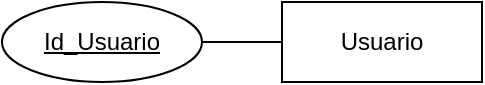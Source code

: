<mxfile version="21.0.10" type="github">
  <diagram name="Página-1" id="-Bqypn-yTzlBrPv7YEvt">
    <mxGraphModel dx="794" dy="726" grid="1" gridSize="10" guides="1" tooltips="1" connect="1" arrows="1" fold="1" page="1" pageScale="1" pageWidth="850" pageHeight="1100" math="0" shadow="0">
      <root>
        <mxCell id="0" />
        <mxCell id="1" parent="0" />
        <mxCell id="xiyUwlTDGwAMTmAbaCnF-1" value="Usuario" style="whiteSpace=wrap;html=1;align=center;" vertex="1" parent="1">
          <mxGeometry x="180" y="200" width="100" height="40" as="geometry" />
        </mxCell>
        <mxCell id="xiyUwlTDGwAMTmAbaCnF-4" style="edgeStyle=orthogonalEdgeStyle;rounded=0;orthogonalLoop=1;jettySize=auto;html=1;entryX=0;entryY=0.5;entryDx=0;entryDy=0;endArrow=none;endFill=0;" edge="1" parent="1" source="xiyUwlTDGwAMTmAbaCnF-3" target="xiyUwlTDGwAMTmAbaCnF-1">
          <mxGeometry relative="1" as="geometry" />
        </mxCell>
        <mxCell id="xiyUwlTDGwAMTmAbaCnF-3" value="Id_Usuario" style="ellipse;whiteSpace=wrap;html=1;align=center;fontStyle=4;" vertex="1" parent="1">
          <mxGeometry x="40" y="200" width="100" height="40" as="geometry" />
        </mxCell>
      </root>
    </mxGraphModel>
  </diagram>
</mxfile>
